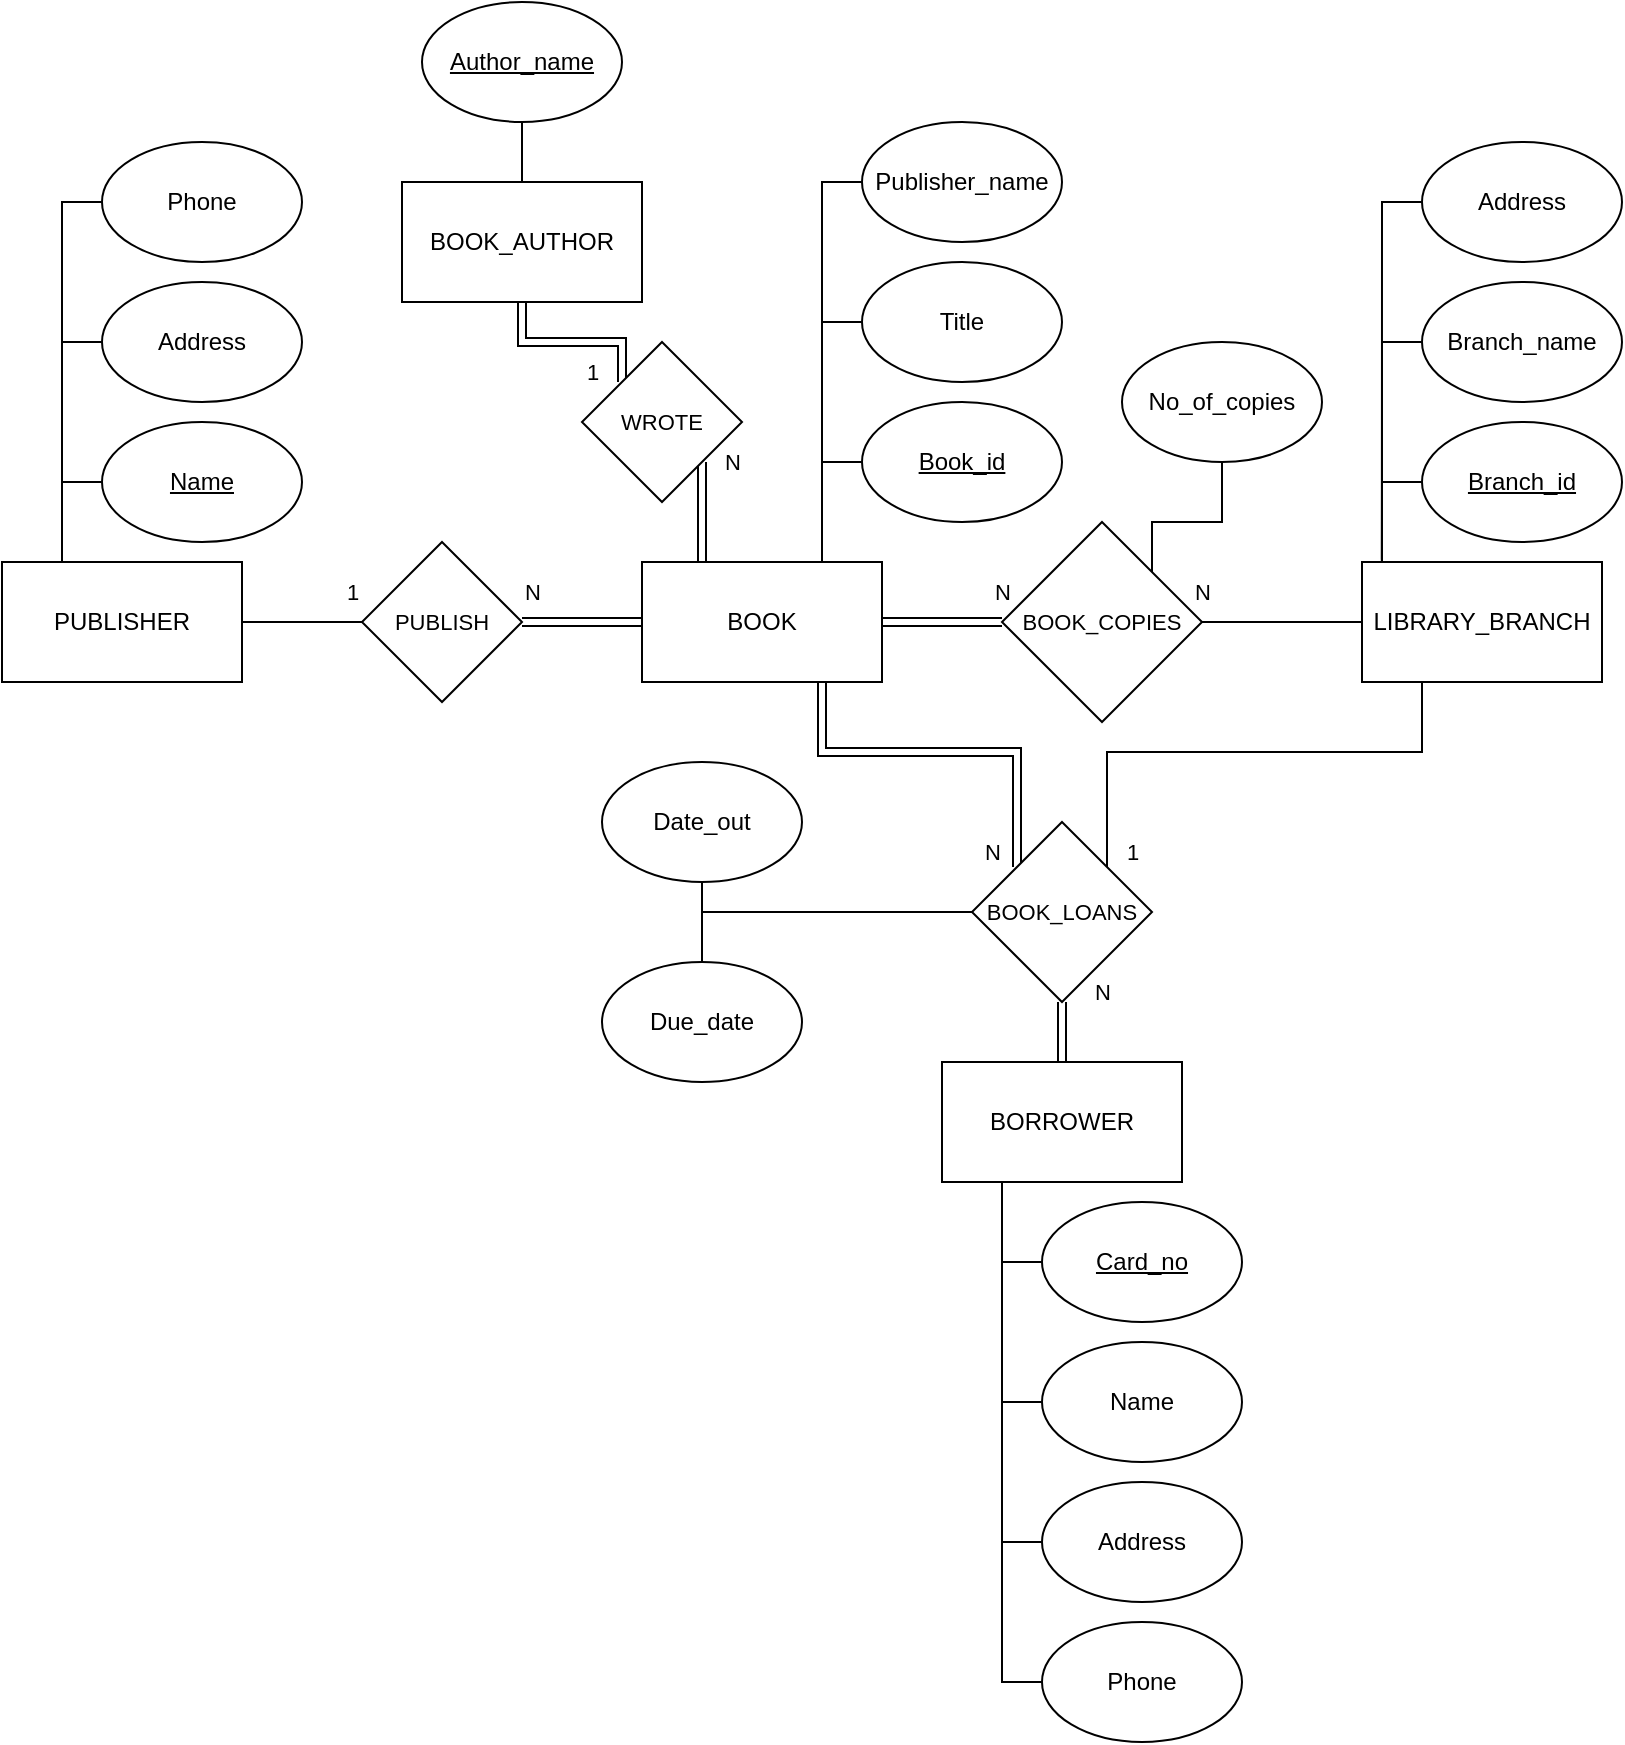 <mxfile version="20.5.1" type="github">
  <diagram id="R2lEEEUBdFMjLlhIrx00" name="Page-1">
    <mxGraphModel dx="578" dy="793" grid="1" gridSize="10" guides="1" tooltips="1" connect="1" arrows="1" fold="1" page="1" pageScale="1" pageWidth="850" pageHeight="1100" math="0" shadow="0" extFonts="Permanent Marker^https://fonts.googleapis.com/css?family=Permanent+Marker">
      <root>
        <mxCell id="0" />
        <mxCell id="1" parent="0" />
        <mxCell id="SuhrrZY9guo8pr_NnLNK-40" style="edgeStyle=orthogonalEdgeStyle;shape=link;rounded=0;orthogonalLoop=1;jettySize=auto;html=1;exitX=1;exitY=0.5;exitDx=0;exitDy=0;entryX=0;entryY=0.5;entryDx=0;entryDy=0;labelBackgroundColor=default;strokeColor=default;fontFamily=Helvetica;fontSize=11;fontColor=default;endArrow=none;endFill=0;" parent="1" source="SuhrrZY9guo8pr_NnLNK-1" target="SuhrrZY9guo8pr_NnLNK-38" edge="1">
          <mxGeometry relative="1" as="geometry" />
        </mxCell>
        <mxCell id="SuhrrZY9guo8pr_NnLNK-55" style="edgeStyle=orthogonalEdgeStyle;shape=connector;rounded=0;orthogonalLoop=1;jettySize=auto;html=1;exitX=0.75;exitY=0;exitDx=0;exitDy=0;entryX=0;entryY=0.5;entryDx=0;entryDy=0;labelBackgroundColor=default;strokeColor=default;fontFamily=Helvetica;fontSize=11;fontColor=default;endArrow=none;endFill=0;" parent="1" source="SuhrrZY9guo8pr_NnLNK-1" target="SuhrrZY9guo8pr_NnLNK-31" edge="1">
          <mxGeometry relative="1" as="geometry" />
        </mxCell>
        <mxCell id="SuhrrZY9guo8pr_NnLNK-56" style="edgeStyle=orthogonalEdgeStyle;shape=connector;rounded=0;orthogonalLoop=1;jettySize=auto;html=1;exitX=0.75;exitY=0;exitDx=0;exitDy=0;entryX=0;entryY=0.5;entryDx=0;entryDy=0;labelBackgroundColor=default;strokeColor=default;fontFamily=Helvetica;fontSize=11;fontColor=default;endArrow=none;endFill=0;" parent="1" source="SuhrrZY9guo8pr_NnLNK-1" target="SuhrrZY9guo8pr_NnLNK-32" edge="1">
          <mxGeometry relative="1" as="geometry" />
        </mxCell>
        <mxCell id="SuhrrZY9guo8pr_NnLNK-57" style="edgeStyle=orthogonalEdgeStyle;shape=connector;rounded=0;orthogonalLoop=1;jettySize=auto;html=1;exitX=0.75;exitY=0;exitDx=0;exitDy=0;entryX=0;entryY=0.5;entryDx=0;entryDy=0;labelBackgroundColor=default;strokeColor=default;fontFamily=Helvetica;fontSize=11;fontColor=default;endArrow=none;endFill=0;" parent="1" source="SuhrrZY9guo8pr_NnLNK-1" target="SuhrrZY9guo8pr_NnLNK-33" edge="1">
          <mxGeometry relative="1" as="geometry" />
        </mxCell>
        <mxCell id="SuhrrZY9guo8pr_NnLNK-61" style="edgeStyle=orthogonalEdgeStyle;shape=link;rounded=0;orthogonalLoop=1;jettySize=auto;html=1;exitX=0.75;exitY=1;exitDx=0;exitDy=0;entryX=0;entryY=0;entryDx=0;entryDy=0;labelBackgroundColor=default;strokeColor=default;fontFamily=Helvetica;fontSize=11;fontColor=default;endArrow=none;endFill=0;" parent="1" source="SuhrrZY9guo8pr_NnLNK-1" target="SuhrrZY9guo8pr_NnLNK-60" edge="1">
          <mxGeometry relative="1" as="geometry" />
        </mxCell>
        <mxCell id="SuhrrZY9guo8pr_NnLNK-1" value="BOOK" style="whiteSpace=wrap;html=1;" parent="1" vertex="1">
          <mxGeometry x="340" y="330" width="120" height="60" as="geometry" />
        </mxCell>
        <mxCell id="SuhrrZY9guo8pr_NnLNK-19" style="edgeStyle=orthogonalEdgeStyle;shape=connector;rounded=0;orthogonalLoop=1;jettySize=auto;html=1;exitX=0.25;exitY=1;exitDx=0;exitDy=0;entryX=0;entryY=0.5;entryDx=0;entryDy=0;labelBackgroundColor=default;strokeColor=default;fontFamily=Helvetica;fontSize=11;fontColor=default;endArrow=none;endFill=0;" parent="1" source="SuhrrZY9guo8pr_NnLNK-5" target="SuhrrZY9guo8pr_NnLNK-17" edge="1">
          <mxGeometry relative="1" as="geometry" />
        </mxCell>
        <mxCell id="SuhrrZY9guo8pr_NnLNK-5" value="BORROWER" style="whiteSpace=wrap;html=1;" parent="1" vertex="1">
          <mxGeometry x="490" y="580" width="120" height="60" as="geometry" />
        </mxCell>
        <mxCell id="SuhrrZY9guo8pr_NnLNK-62" style="edgeStyle=orthogonalEdgeStyle;shape=connector;rounded=0;orthogonalLoop=1;jettySize=auto;html=1;exitX=0.25;exitY=1;exitDx=0;exitDy=0;entryX=1;entryY=0;entryDx=0;entryDy=0;labelBackgroundColor=default;strokeColor=default;fontFamily=Helvetica;fontSize=11;fontColor=default;endArrow=none;endFill=0;" parent="1" source="SuhrrZY9guo8pr_NnLNK-6" target="SuhrrZY9guo8pr_NnLNK-60" edge="1">
          <mxGeometry relative="1" as="geometry" />
        </mxCell>
        <mxCell id="SuhrrZY9guo8pr_NnLNK-6" value="LIBRARY_BRANCH" style="whiteSpace=wrap;html=1;" parent="1" vertex="1">
          <mxGeometry x="700" y="330" width="120" height="60" as="geometry" />
        </mxCell>
        <mxCell id="SuhrrZY9guo8pr_NnLNK-27" style="edgeStyle=orthogonalEdgeStyle;shape=connector;rounded=0;orthogonalLoop=1;jettySize=auto;html=1;exitX=1;exitY=0.5;exitDx=0;exitDy=0;entryX=0;entryY=0.5;entryDx=0;entryDy=0;labelBackgroundColor=default;strokeColor=default;fontFamily=Helvetica;fontSize=11;fontColor=default;endArrow=none;endFill=0;" parent="1" source="SuhrrZY9guo8pr_NnLNK-7" target="SuhrrZY9guo8pr_NnLNK-26" edge="1">
          <mxGeometry relative="1" as="geometry" />
        </mxCell>
        <mxCell id="SuhrrZY9guo8pr_NnLNK-7" value="PUBLISHER" style="whiteSpace=wrap;html=1;" parent="1" vertex="1">
          <mxGeometry x="20" y="330" width="120" height="60" as="geometry" />
        </mxCell>
        <mxCell id="SuhrrZY9guo8pr_NnLNK-12" style="edgeStyle=orthogonalEdgeStyle;rounded=0;orthogonalLoop=1;jettySize=auto;html=1;exitX=0;exitY=0.5;exitDx=0;exitDy=0;entryX=0.25;entryY=0;entryDx=0;entryDy=0;endArrow=none;endFill=0;" parent="1" source="SuhrrZY9guo8pr_NnLNK-8" target="SuhrrZY9guo8pr_NnLNK-7" edge="1">
          <mxGeometry relative="1" as="geometry" />
        </mxCell>
        <mxCell id="SuhrrZY9guo8pr_NnLNK-8" value="&lt;u&gt;Name&lt;/u&gt;" style="ellipse;whiteSpace=wrap;html=1;" parent="1" vertex="1">
          <mxGeometry x="70" y="260" width="100" height="60" as="geometry" />
        </mxCell>
        <mxCell id="SuhrrZY9guo8pr_NnLNK-14" style="edgeStyle=orthogonalEdgeStyle;rounded=0;orthogonalLoop=1;jettySize=auto;html=1;exitX=0;exitY=0.5;exitDx=0;exitDy=0;entryX=0.25;entryY=0;entryDx=0;entryDy=0;endArrow=none;endFill=0;" parent="1" source="SuhrrZY9guo8pr_NnLNK-9" target="SuhrrZY9guo8pr_NnLNK-7" edge="1">
          <mxGeometry relative="1" as="geometry" />
        </mxCell>
        <mxCell id="SuhrrZY9guo8pr_NnLNK-9" value="Address" style="ellipse;whiteSpace=wrap;html=1;" parent="1" vertex="1">
          <mxGeometry x="70" y="190" width="100" height="60" as="geometry" />
        </mxCell>
        <mxCell id="SuhrrZY9guo8pr_NnLNK-11" style="edgeStyle=orthogonalEdgeStyle;rounded=0;orthogonalLoop=1;jettySize=auto;html=1;exitX=0;exitY=0.5;exitDx=0;exitDy=0;entryX=0.25;entryY=0;entryDx=0;entryDy=0;endArrow=none;endFill=0;" parent="1" source="SuhrrZY9guo8pr_NnLNK-10" target="SuhrrZY9guo8pr_NnLNK-7" edge="1">
          <mxGeometry relative="1" as="geometry" />
        </mxCell>
        <mxCell id="SuhrrZY9guo8pr_NnLNK-10" value="Phone" style="ellipse;whiteSpace=wrap;html=1;" parent="1" vertex="1">
          <mxGeometry x="70" y="120" width="100" height="60" as="geometry" />
        </mxCell>
        <mxCell id="SuhrrZY9guo8pr_NnLNK-22" style="edgeStyle=orthogonalEdgeStyle;shape=connector;rounded=0;orthogonalLoop=1;jettySize=auto;html=1;exitX=0;exitY=0.5;exitDx=0;exitDy=0;entryX=0.25;entryY=1;entryDx=0;entryDy=0;labelBackgroundColor=default;strokeColor=default;fontFamily=Helvetica;fontSize=11;fontColor=default;endArrow=none;endFill=0;" parent="1" source="SuhrrZY9guo8pr_NnLNK-15" target="SuhrrZY9guo8pr_NnLNK-5" edge="1">
          <mxGeometry relative="1" as="geometry" />
        </mxCell>
        <mxCell id="SuhrrZY9guo8pr_NnLNK-15" value="&lt;u&gt;Card_no&lt;/u&gt;" style="ellipse;whiteSpace=wrap;html=1;" parent="1" vertex="1">
          <mxGeometry x="540" y="650" width="100" height="60" as="geometry" />
        </mxCell>
        <mxCell id="SuhrrZY9guo8pr_NnLNK-20" style="edgeStyle=orthogonalEdgeStyle;shape=connector;rounded=0;orthogonalLoop=1;jettySize=auto;html=1;exitX=0;exitY=0.5;exitDx=0;exitDy=0;entryX=0.25;entryY=1;entryDx=0;entryDy=0;labelBackgroundColor=default;strokeColor=default;fontFamily=Helvetica;fontSize=11;fontColor=default;endArrow=none;endFill=0;" parent="1" source="SuhrrZY9guo8pr_NnLNK-16" target="SuhrrZY9guo8pr_NnLNK-5" edge="1">
          <mxGeometry relative="1" as="geometry" />
        </mxCell>
        <mxCell id="SuhrrZY9guo8pr_NnLNK-16" value="Address" style="ellipse;whiteSpace=wrap;html=1;" parent="1" vertex="1">
          <mxGeometry x="540" y="790" width="100" height="60" as="geometry" />
        </mxCell>
        <mxCell id="SuhrrZY9guo8pr_NnLNK-17" value="Phone" style="ellipse;whiteSpace=wrap;html=1;" parent="1" vertex="1">
          <mxGeometry x="540" y="860" width="100" height="60" as="geometry" />
        </mxCell>
        <mxCell id="SuhrrZY9guo8pr_NnLNK-21" style="edgeStyle=orthogonalEdgeStyle;shape=connector;rounded=0;orthogonalLoop=1;jettySize=auto;html=1;exitX=0;exitY=0.5;exitDx=0;exitDy=0;entryX=0.25;entryY=1;entryDx=0;entryDy=0;labelBackgroundColor=default;strokeColor=default;fontFamily=Helvetica;fontSize=11;fontColor=default;endArrow=none;endFill=0;" parent="1" source="SuhrrZY9guo8pr_NnLNK-18" target="SuhrrZY9guo8pr_NnLNK-5" edge="1">
          <mxGeometry relative="1" as="geometry" />
        </mxCell>
        <mxCell id="SuhrrZY9guo8pr_NnLNK-18" value="Name" style="ellipse;whiteSpace=wrap;html=1;" parent="1" vertex="1">
          <mxGeometry x="540" y="720" width="100" height="60" as="geometry" />
        </mxCell>
        <mxCell id="SuhrrZY9guo8pr_NnLNK-28" style="edgeStyle=orthogonalEdgeStyle;shape=link;rounded=0;orthogonalLoop=1;jettySize=auto;html=1;exitX=1;exitY=0.5;exitDx=0;exitDy=0;entryX=0;entryY=0.5;entryDx=0;entryDy=0;labelBackgroundColor=default;strokeColor=default;fontFamily=Helvetica;fontSize=11;fontColor=default;endArrow=none;endFill=0;" parent="1" source="SuhrrZY9guo8pr_NnLNK-26" target="SuhrrZY9guo8pr_NnLNK-1" edge="1">
          <mxGeometry relative="1" as="geometry" />
        </mxCell>
        <mxCell id="SuhrrZY9guo8pr_NnLNK-26" value="PUBLISH" style="rhombus;whiteSpace=wrap;html=1;fontFamily=Helvetica;fontSize=11;fontColor=default;" parent="1" vertex="1">
          <mxGeometry x="200" y="320" width="80" height="80" as="geometry" />
        </mxCell>
        <mxCell id="SuhrrZY9guo8pr_NnLNK-29" value="1" style="text;html=1;align=center;verticalAlign=middle;resizable=0;points=[];autosize=1;strokeColor=none;fillColor=none;fontSize=11;fontFamily=Helvetica;fontColor=default;" parent="1" vertex="1">
          <mxGeometry x="180" y="330" width="30" height="30" as="geometry" />
        </mxCell>
        <mxCell id="SuhrrZY9guo8pr_NnLNK-30" value="N" style="text;html=1;align=center;verticalAlign=middle;resizable=0;points=[];autosize=1;strokeColor=none;fillColor=none;fontSize=11;fontFamily=Helvetica;fontColor=default;" parent="1" vertex="1">
          <mxGeometry x="270" y="330" width="30" height="30" as="geometry" />
        </mxCell>
        <mxCell id="SuhrrZY9guo8pr_NnLNK-31" value="&lt;u&gt;Book_id&lt;/u&gt;" style="ellipse;whiteSpace=wrap;html=1;" parent="1" vertex="1">
          <mxGeometry x="450" y="250" width="100" height="60" as="geometry" />
        </mxCell>
        <mxCell id="SuhrrZY9guo8pr_NnLNK-32" value="Title" style="ellipse;whiteSpace=wrap;html=1;" parent="1" vertex="1">
          <mxGeometry x="450" y="180" width="100" height="60" as="geometry" />
        </mxCell>
        <mxCell id="SuhrrZY9guo8pr_NnLNK-33" value="Publisher_name" style="ellipse;whiteSpace=wrap;html=1;" parent="1" vertex="1">
          <mxGeometry x="450" y="110" width="100" height="60" as="geometry" />
        </mxCell>
        <mxCell id="SuhrrZY9guo8pr_NnLNK-54" style="edgeStyle=orthogonalEdgeStyle;rounded=0;orthogonalLoop=1;jettySize=auto;html=1;exitX=1;exitY=1;exitDx=0;exitDy=0;entryX=0.25;entryY=0;entryDx=0;entryDy=0;labelBackgroundColor=default;strokeColor=default;fontFamily=Helvetica;fontSize=11;fontColor=default;endArrow=none;endFill=0;shape=link;" parent="1" source="SuhrrZY9guo8pr_NnLNK-37" target="SuhrrZY9guo8pr_NnLNK-1" edge="1">
          <mxGeometry relative="1" as="geometry" />
        </mxCell>
        <mxCell id="SuhrrZY9guo8pr_NnLNK-69" style="edgeStyle=orthogonalEdgeStyle;shape=link;rounded=0;orthogonalLoop=1;jettySize=auto;html=1;exitX=0;exitY=0;exitDx=0;exitDy=0;entryX=0.5;entryY=1;entryDx=0;entryDy=0;labelBackgroundColor=default;strokeColor=default;fontFamily=Helvetica;fontSize=11;fontColor=default;endArrow=none;endFill=0;" parent="1" source="SuhrrZY9guo8pr_NnLNK-37" target="SuhrrZY9guo8pr_NnLNK-68" edge="1">
          <mxGeometry relative="1" as="geometry">
            <Array as="points">
              <mxPoint x="330" y="220" />
              <mxPoint x="280" y="220" />
            </Array>
          </mxGeometry>
        </mxCell>
        <mxCell id="SuhrrZY9guo8pr_NnLNK-37" value="WROTE" style="rhombus;whiteSpace=wrap;html=1;fontFamily=Helvetica;fontSize=11;fontColor=default;" parent="1" vertex="1">
          <mxGeometry x="310" y="220" width="80" height="80" as="geometry" />
        </mxCell>
        <mxCell id="SuhrrZY9guo8pr_NnLNK-41" style="edgeStyle=orthogonalEdgeStyle;shape=connector;rounded=0;orthogonalLoop=1;jettySize=auto;html=1;exitX=1;exitY=0.5;exitDx=0;exitDy=0;entryX=0;entryY=0.5;entryDx=0;entryDy=0;labelBackgroundColor=default;strokeColor=default;fontFamily=Helvetica;fontSize=11;fontColor=default;endArrow=none;endFill=0;" parent="1" source="SuhrrZY9guo8pr_NnLNK-38" target="SuhrrZY9guo8pr_NnLNK-6" edge="1">
          <mxGeometry relative="1" as="geometry" />
        </mxCell>
        <mxCell id="SuhrrZY9guo8pr_NnLNK-38" value="BOOK_COPIES" style="rhombus;whiteSpace=wrap;html=1;fontFamily=Helvetica;fontSize=11;fontColor=default;" parent="1" vertex="1">
          <mxGeometry x="520" y="310" width="100" height="100" as="geometry" />
        </mxCell>
        <mxCell id="SuhrrZY9guo8pr_NnLNK-59" style="edgeStyle=orthogonalEdgeStyle;shape=connector;rounded=0;orthogonalLoop=1;jettySize=auto;html=1;exitX=0.5;exitY=1;exitDx=0;exitDy=0;entryX=1;entryY=0;entryDx=0;entryDy=0;labelBackgroundColor=default;strokeColor=default;fontFamily=Helvetica;fontSize=11;fontColor=default;endArrow=none;endFill=0;" parent="1" source="SuhrrZY9guo8pr_NnLNK-48" target="SuhrrZY9guo8pr_NnLNK-38" edge="1">
          <mxGeometry relative="1" as="geometry">
            <mxPoint x="630" y="230" as="targetPoint" />
            <Array as="points">
              <mxPoint x="630" y="310" />
              <mxPoint x="595" y="310" />
            </Array>
          </mxGeometry>
        </mxCell>
        <mxCell id="SuhrrZY9guo8pr_NnLNK-48" value="No_of_copies" style="ellipse;whiteSpace=wrap;html=1;" parent="1" vertex="1">
          <mxGeometry x="580" y="220" width="100" height="60" as="geometry" />
        </mxCell>
        <mxCell id="SuhrrZY9guo8pr_NnLNK-63" style="edgeStyle=orthogonalEdgeStyle;shape=link;rounded=0;orthogonalLoop=1;jettySize=auto;html=1;exitX=0.5;exitY=1;exitDx=0;exitDy=0;entryX=0.5;entryY=0;entryDx=0;entryDy=0;labelBackgroundColor=default;strokeColor=default;fontFamily=Helvetica;fontSize=11;fontColor=default;endArrow=none;endFill=0;" parent="1" source="SuhrrZY9guo8pr_NnLNK-60" target="SuhrrZY9guo8pr_NnLNK-5" edge="1">
          <mxGeometry relative="1" as="geometry" />
        </mxCell>
        <mxCell id="SuhrrZY9guo8pr_NnLNK-64" style="edgeStyle=orthogonalEdgeStyle;shape=connector;rounded=0;orthogonalLoop=1;jettySize=auto;html=1;exitX=0;exitY=0.5;exitDx=0;exitDy=0;labelBackgroundColor=default;strokeColor=default;fontFamily=Helvetica;fontSize=11;fontColor=default;endArrow=none;endFill=0;entryX=0.5;entryY=1;entryDx=0;entryDy=0;" parent="1" source="SuhrrZY9guo8pr_NnLNK-60" target="SuhrrZY9guo8pr_NnLNK-65" edge="1">
          <mxGeometry relative="1" as="geometry">
            <mxPoint x="390.0" y="510.333" as="targetPoint" />
            <Array as="points">
              <mxPoint x="370" y="505" />
            </Array>
          </mxGeometry>
        </mxCell>
        <mxCell id="SuhrrZY9guo8pr_NnLNK-67" style="edgeStyle=orthogonalEdgeStyle;shape=connector;rounded=0;orthogonalLoop=1;jettySize=auto;html=1;exitX=0;exitY=0.5;exitDx=0;exitDy=0;entryX=0.5;entryY=0;entryDx=0;entryDy=0;labelBackgroundColor=default;strokeColor=default;fontFamily=Helvetica;fontSize=11;fontColor=default;endArrow=none;endFill=0;" parent="1" source="SuhrrZY9guo8pr_NnLNK-60" target="SuhrrZY9guo8pr_NnLNK-66" edge="1">
          <mxGeometry relative="1" as="geometry" />
        </mxCell>
        <mxCell id="SuhrrZY9guo8pr_NnLNK-60" value="BOOK_LOANS" style="rhombus;whiteSpace=wrap;html=1;fontFamily=Helvetica;fontSize=11;fontColor=default;" parent="1" vertex="1">
          <mxGeometry x="505" y="460" width="90" height="90" as="geometry" />
        </mxCell>
        <mxCell id="SuhrrZY9guo8pr_NnLNK-65" value="Date_out" style="ellipse;whiteSpace=wrap;html=1;" parent="1" vertex="1">
          <mxGeometry x="320" y="430" width="100" height="60" as="geometry" />
        </mxCell>
        <mxCell id="SuhrrZY9guo8pr_NnLNK-66" value="Due_date" style="ellipse;whiteSpace=wrap;html=1;" parent="1" vertex="1">
          <mxGeometry x="320" y="530" width="100" height="60" as="geometry" />
        </mxCell>
        <mxCell id="SuhrrZY9guo8pr_NnLNK-71" style="edgeStyle=orthogonalEdgeStyle;shape=connector;rounded=0;orthogonalLoop=1;jettySize=auto;html=1;exitX=0.5;exitY=0;exitDx=0;exitDy=0;entryX=0.5;entryY=1;entryDx=0;entryDy=0;labelBackgroundColor=default;strokeColor=default;fontFamily=Helvetica;fontSize=11;fontColor=default;endArrow=none;endFill=0;" parent="1" source="SuhrrZY9guo8pr_NnLNK-68" target="SuhrrZY9guo8pr_NnLNK-70" edge="1">
          <mxGeometry relative="1" as="geometry" />
        </mxCell>
        <mxCell id="SuhrrZY9guo8pr_NnLNK-68" value="BOOK_AUTHOR" style="whiteSpace=wrap;html=1;" parent="1" vertex="1">
          <mxGeometry x="220" y="140" width="120" height="60" as="geometry" />
        </mxCell>
        <mxCell id="SuhrrZY9guo8pr_NnLNK-70" value="&lt;u&gt;Author_name&lt;/u&gt;" style="ellipse;whiteSpace=wrap;html=1;" parent="1" vertex="1">
          <mxGeometry x="230" y="50" width="100" height="60" as="geometry" />
        </mxCell>
        <mxCell id="SuhrrZY9guo8pr_NnLNK-72" value="1" style="text;html=1;align=center;verticalAlign=middle;resizable=0;points=[];autosize=1;strokeColor=none;fillColor=none;fontSize=11;fontFamily=Helvetica;fontColor=default;" parent="1" vertex="1">
          <mxGeometry x="300" y="220" width="30" height="30" as="geometry" />
        </mxCell>
        <mxCell id="SuhrrZY9guo8pr_NnLNK-73" value="N" style="text;html=1;align=center;verticalAlign=middle;resizable=0;points=[];autosize=1;strokeColor=none;fillColor=none;fontSize=11;fontFamily=Helvetica;fontColor=default;" parent="1" vertex="1">
          <mxGeometry x="370" y="265" width="30" height="30" as="geometry" />
        </mxCell>
        <mxCell id="SuhrrZY9guo8pr_NnLNK-75" value="N" style="text;html=1;align=center;verticalAlign=middle;resizable=0;points=[];autosize=1;strokeColor=none;fillColor=none;fontSize=11;fontFamily=Helvetica;fontColor=default;" parent="1" vertex="1">
          <mxGeometry x="505" y="330" width="30" height="30" as="geometry" />
        </mxCell>
        <mxCell id="SuhrrZY9guo8pr_NnLNK-87" style="edgeStyle=orthogonalEdgeStyle;shape=connector;rounded=0;orthogonalLoop=1;jettySize=auto;html=1;exitX=0;exitY=0.5;exitDx=0;exitDy=0;entryX=0.083;entryY=0;entryDx=0;entryDy=0;entryPerimeter=0;labelBackgroundColor=default;strokeColor=default;fontFamily=Helvetica;fontSize=11;fontColor=default;endArrow=none;endFill=0;" parent="1" source="SuhrrZY9guo8pr_NnLNK-77" target="SuhrrZY9guo8pr_NnLNK-6" edge="1">
          <mxGeometry relative="1" as="geometry" />
        </mxCell>
        <mxCell id="SuhrrZY9guo8pr_NnLNK-77" value="&lt;u&gt;Branch_id&lt;/u&gt;" style="ellipse;whiteSpace=wrap;html=1;" parent="1" vertex="1">
          <mxGeometry x="730" y="260" width="100" height="60" as="geometry" />
        </mxCell>
        <mxCell id="SuhrrZY9guo8pr_NnLNK-82" style="edgeStyle=orthogonalEdgeStyle;shape=connector;rounded=0;orthogonalLoop=1;jettySize=auto;html=1;exitX=0;exitY=0.5;exitDx=0;exitDy=0;entryX=0.083;entryY=-0.02;entryDx=0;entryDy=0;entryPerimeter=0;labelBackgroundColor=default;strokeColor=default;fontFamily=Helvetica;fontSize=11;fontColor=default;endArrow=none;endFill=0;" parent="1" source="SuhrrZY9guo8pr_NnLNK-78" target="SuhrrZY9guo8pr_NnLNK-6" edge="1">
          <mxGeometry relative="1" as="geometry" />
        </mxCell>
        <mxCell id="SuhrrZY9guo8pr_NnLNK-78" value="Branch_name" style="ellipse;whiteSpace=wrap;html=1;" parent="1" vertex="1">
          <mxGeometry x="730" y="190" width="100" height="60" as="geometry" />
        </mxCell>
        <mxCell id="SuhrrZY9guo8pr_NnLNK-80" style="edgeStyle=orthogonalEdgeStyle;shape=connector;rounded=0;orthogonalLoop=1;jettySize=auto;html=1;exitX=0;exitY=0.5;exitDx=0;exitDy=0;entryX=0.083;entryY=0;entryDx=0;entryDy=0;entryPerimeter=0;labelBackgroundColor=default;strokeColor=default;fontFamily=Helvetica;fontSize=11;fontColor=default;endArrow=none;endFill=0;" parent="1" source="SuhrrZY9guo8pr_NnLNK-79" target="SuhrrZY9guo8pr_NnLNK-6" edge="1">
          <mxGeometry relative="1" as="geometry" />
        </mxCell>
        <mxCell id="SuhrrZY9guo8pr_NnLNK-79" value="Address" style="ellipse;whiteSpace=wrap;html=1;" parent="1" vertex="1">
          <mxGeometry x="730" y="120" width="100" height="60" as="geometry" />
        </mxCell>
        <mxCell id="SuhrrZY9guo8pr_NnLNK-83" value="N" style="text;html=1;align=center;verticalAlign=middle;resizable=0;points=[];autosize=1;strokeColor=none;fillColor=none;fontSize=11;fontFamily=Helvetica;fontColor=default;" parent="1" vertex="1">
          <mxGeometry x="605" y="330" width="30" height="30" as="geometry" />
        </mxCell>
        <mxCell id="SuhrrZY9guo8pr_NnLNK-84" value="N" style="text;html=1;align=center;verticalAlign=middle;resizable=0;points=[];autosize=1;strokeColor=none;fillColor=none;fontSize=11;fontFamily=Helvetica;fontColor=default;" parent="1" vertex="1">
          <mxGeometry x="500" y="460" width="30" height="30" as="geometry" />
        </mxCell>
        <mxCell id="SuhrrZY9guo8pr_NnLNK-85" value="1" style="text;html=1;align=center;verticalAlign=middle;resizable=0;points=[];autosize=1;strokeColor=none;fillColor=none;fontSize=11;fontFamily=Helvetica;fontColor=default;" parent="1" vertex="1">
          <mxGeometry x="570" y="460" width="30" height="30" as="geometry" />
        </mxCell>
        <mxCell id="SuhrrZY9guo8pr_NnLNK-86" value="N" style="text;html=1;align=center;verticalAlign=middle;resizable=0;points=[];autosize=1;strokeColor=none;fillColor=none;fontSize=11;fontFamily=Helvetica;fontColor=default;" parent="1" vertex="1">
          <mxGeometry x="555" y="530" width="30" height="30" as="geometry" />
        </mxCell>
      </root>
    </mxGraphModel>
  </diagram>
</mxfile>
